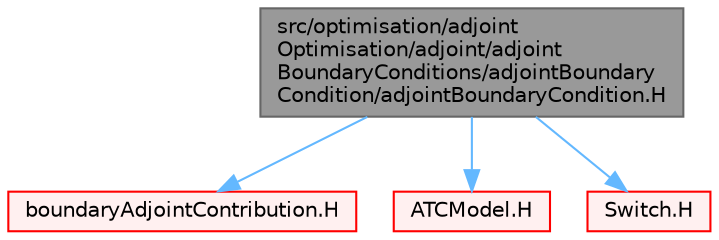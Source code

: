 digraph "src/optimisation/adjointOptimisation/adjoint/adjointBoundaryConditions/adjointBoundaryCondition/adjointBoundaryCondition.H"
{
 // LATEX_PDF_SIZE
  bgcolor="transparent";
  edge [fontname=Helvetica,fontsize=10,labelfontname=Helvetica,labelfontsize=10];
  node [fontname=Helvetica,fontsize=10,shape=box,height=0.2,width=0.4];
  Node1 [id="Node000001",label="src/optimisation/adjoint\lOptimisation/adjoint/adjoint\lBoundaryConditions/adjointBoundary\lCondition/adjointBoundaryCondition.H",height=0.2,width=0.4,color="gray40", fillcolor="grey60", style="filled", fontcolor="black",tooltip=" "];
  Node1 -> Node2 [id="edge1_Node000001_Node000002",color="steelblue1",style="solid",tooltip=" "];
  Node2 [id="Node000002",label="boundaryAdjointContribution.H",height=0.2,width=0.4,color="red", fillcolor="#FFF0F0", style="filled",URL="$boundaryAdjointContribution_8H.html",tooltip=" "];
  Node1 -> Node284 [id="edge2_Node000001_Node000284",color="steelblue1",style="solid",tooltip=" "];
  Node284 [id="Node000284",label="ATCModel.H",height=0.2,width=0.4,color="red", fillcolor="#FFF0F0", style="filled",URL="$ATCModel_8H.html",tooltip=" "];
  Node1 -> Node453 [id="edge3_Node000001_Node000453",color="steelblue1",style="solid",tooltip=" "];
  Node453 [id="Node000453",label="Switch.H",height=0.2,width=0.4,color="red", fillcolor="#FFF0F0", style="filled",URL="$Switch_8H.html",tooltip=" "];
}
